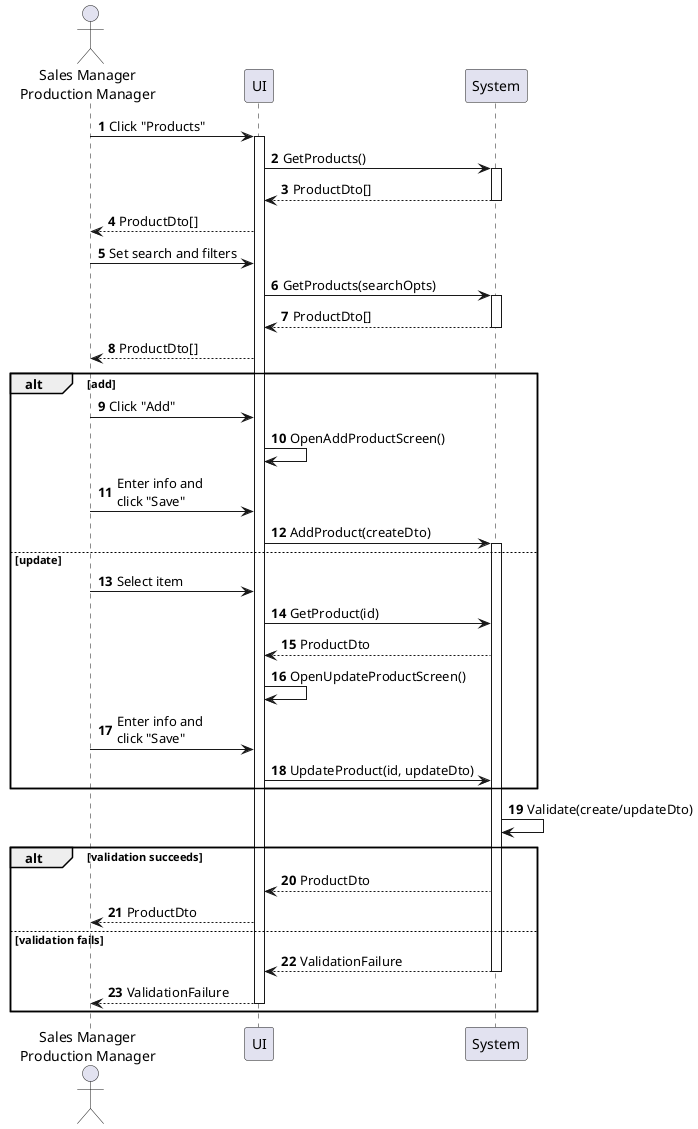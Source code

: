 @startuml product-manage
autonumber

actor "Sales Manager\nProduction Manager" as a
participant UI as f
participant System as b

a -> f : Click "Products"
activate f
f -> b : GetProducts()
activate b
return ProductDto[]
f --> a : ProductDto[]
a -> f : Set search and filters
f -> b : GetProducts(searchOpts)
activate b
return ProductDto[]
f --> a : ProductDto[]

alt add
    a -> f : Click "Add"
    f -> f : OpenAddProductScreen()
    a -> f : Enter info and\nclick "Save"
    f -> b : AddProduct(createDto)
    activate b
else update
    a -> f : Select item
    f -> b : GetProduct(id)
    b --> f : ProductDto
    f -> f : OpenUpdateProductScreen()
    a -> f : Enter info and\nclick "Save"
    f -> b : UpdateProduct(id, updateDto)
end

b -> b : Validate(create/updateDto)

alt validation succeeds
    b --> f : ProductDto
    f --> a : ProductDto
else validation fails
    return ValidationFailure
    return ValidationFailure
end
@enduml